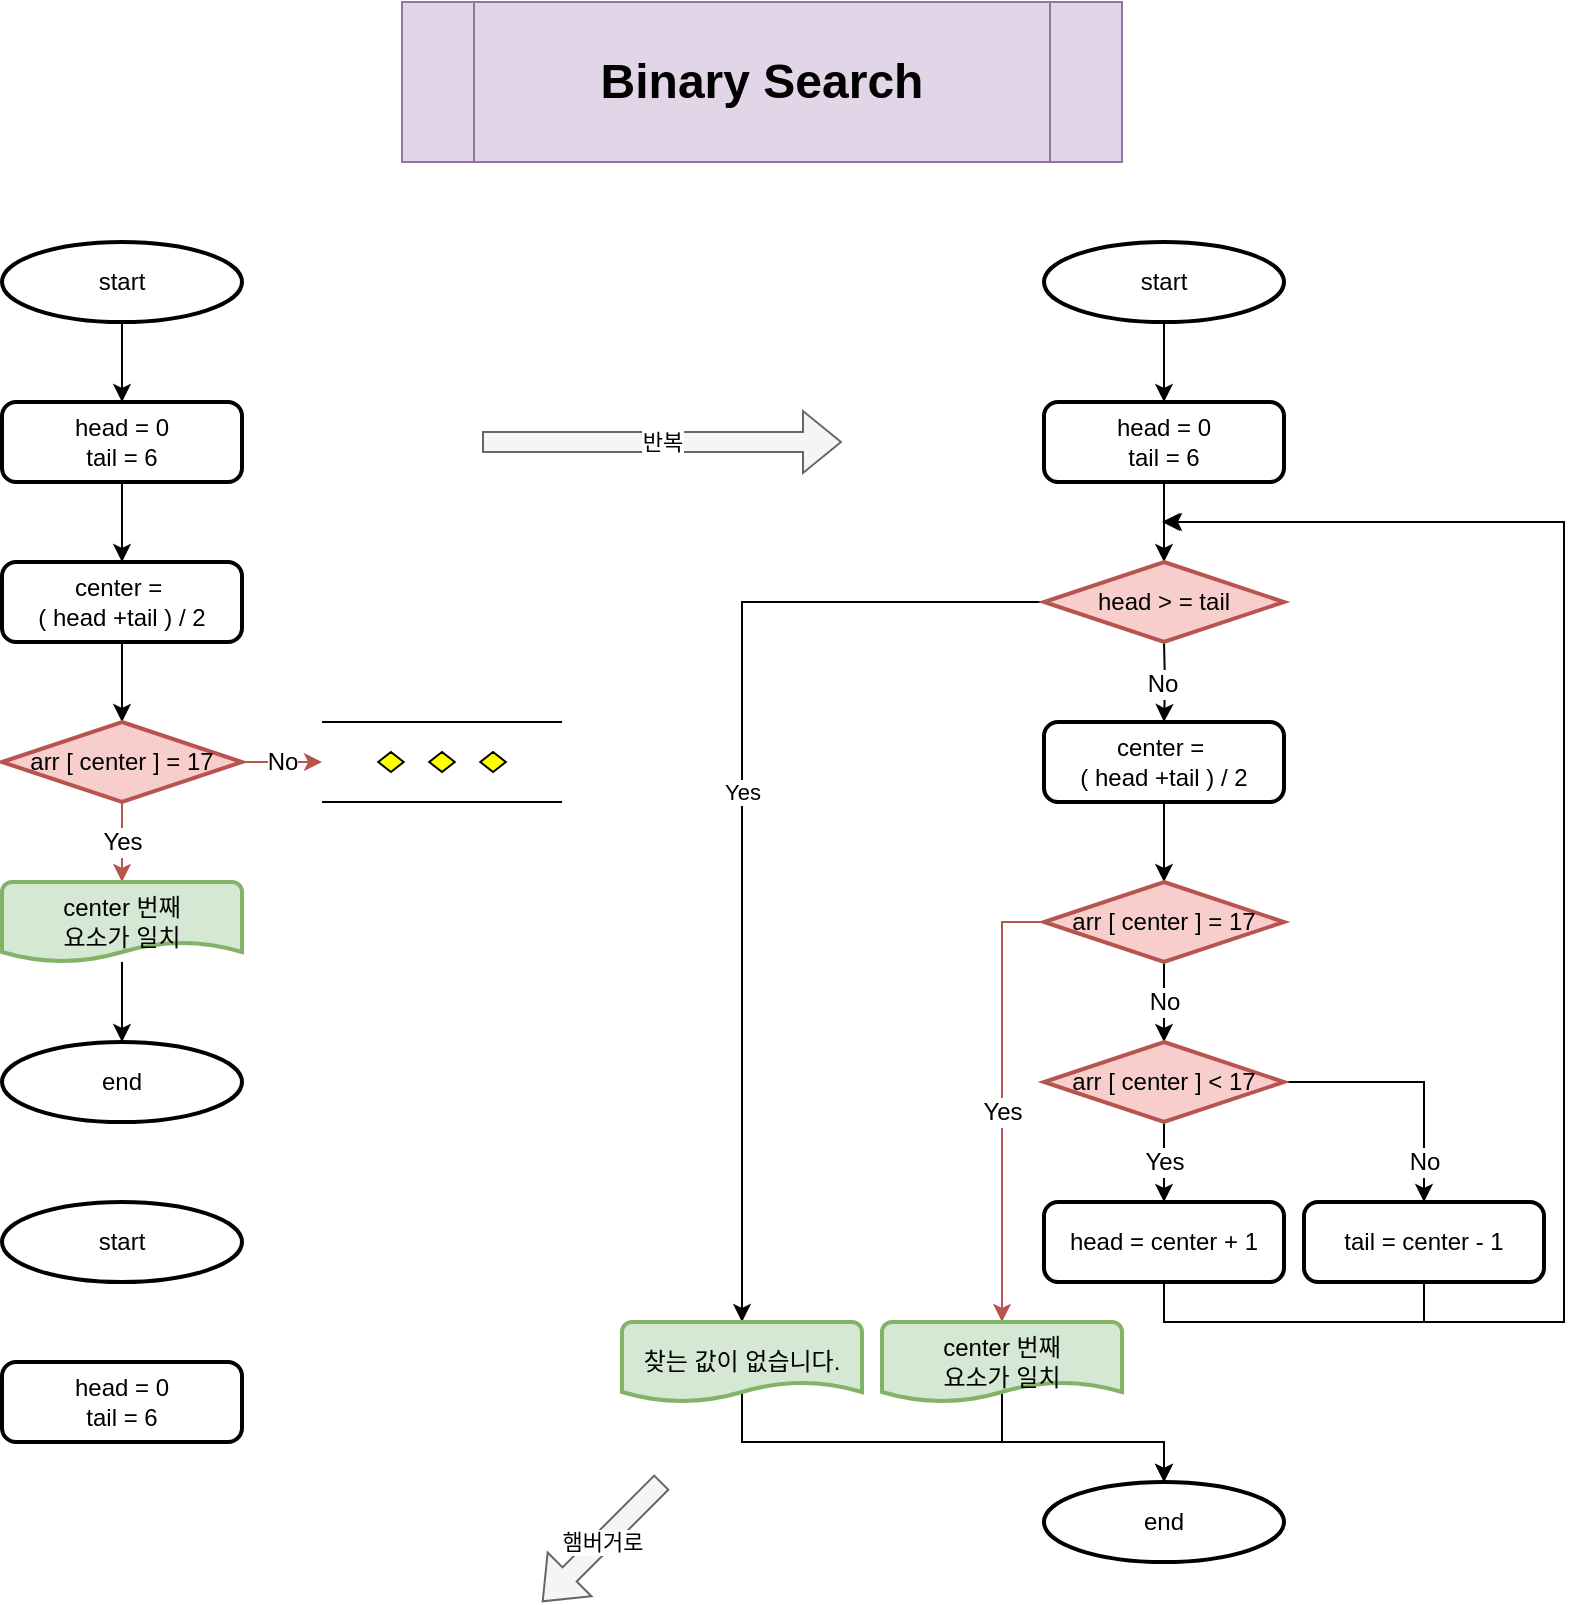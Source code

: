 <mxfile version="19.0.3" type="device"><diagram id="3qnnlM8ZlGHv3xdejWsj" name="Page-1"><mxGraphModel dx="1422" dy="857" grid="1" gridSize="10" guides="1" tooltips="1" connect="1" arrows="1" fold="1" page="1" pageScale="1" pageWidth="850" pageHeight="1100" math="0" shadow="0"><root><mxCell id="0"/><mxCell id="1" parent="0"/><mxCell id="qGrX_HqlAkUogeCEtPhj-1" value="Binary Search" style="shape=process;whiteSpace=wrap;html=1;backgroundOutline=1;fontSize=24;fillColor=#e1d5e7;strokeColor=#9673a6;fontStyle=1" parent="1" vertex="1"><mxGeometry x="240" y="40" width="360" height="80" as="geometry"/></mxCell><mxCell id="qGrX_HqlAkUogeCEtPhj-98" value="" style="edgeStyle=orthogonalEdgeStyle;rounded=0;orthogonalLoop=1;jettySize=auto;html=1;fontSize=12;" parent="1" target="qGrX_HqlAkUogeCEtPhj-84" edge="1"><mxGeometry relative="1" as="geometry"><mxPoint x="100" y="230" as="sourcePoint"/><Array as="points"><mxPoint x="100" y="200"/><mxPoint x="100" y="200"/></Array></mxGeometry></mxCell><mxCell id="qGrX_HqlAkUogeCEtPhj-83" value="start" style="strokeWidth=2;html=1;shape=mxgraph.flowchart.start_1;whiteSpace=wrap;fontSize=12;" parent="1" vertex="1"><mxGeometry x="40" y="160" width="120" height="40" as="geometry"/></mxCell><mxCell id="qGrX_HqlAkUogeCEtPhj-90" value="" style="edgeStyle=orthogonalEdgeStyle;rounded=0;orthogonalLoop=1;jettySize=auto;html=1;fontSize=12;" parent="1" source="qGrX_HqlAkUogeCEtPhj-84" target="qGrX_HqlAkUogeCEtPhj-85" edge="1"><mxGeometry relative="1" as="geometry"/></mxCell><mxCell id="qGrX_HqlAkUogeCEtPhj-84" value="head = 0&lt;br&gt;tail = 6" style="rounded=1;whiteSpace=wrap;html=1;absoluteArcSize=1;arcSize=14;strokeWidth=2;fontSize=12;" parent="1" vertex="1"><mxGeometry x="40" y="240" width="120" height="40" as="geometry"/></mxCell><mxCell id="qGrX_HqlAkUogeCEtPhj-91" value="" style="edgeStyle=orthogonalEdgeStyle;rounded=0;orthogonalLoop=1;jettySize=auto;html=1;fontSize=12;" parent="1" source="qGrX_HqlAkUogeCEtPhj-85" target="qGrX_HqlAkUogeCEtPhj-86" edge="1"><mxGeometry relative="1" as="geometry"/></mxCell><mxCell id="qGrX_HqlAkUogeCEtPhj-85" value="center =&amp;nbsp;&lt;br&gt;( head +tail ) / 2" style="rounded=1;whiteSpace=wrap;html=1;absoluteArcSize=1;arcSize=14;strokeWidth=2;fontSize=12;" parent="1" vertex="1"><mxGeometry x="40" y="320" width="120" height="40" as="geometry"/></mxCell><mxCell id="qGrX_HqlAkUogeCEtPhj-92" value="Yes" style="edgeStyle=orthogonalEdgeStyle;rounded=0;orthogonalLoop=1;jettySize=auto;html=1;fontSize=12;fillColor=#f8cecc;strokeColor=#b85450;" parent="1" source="qGrX_HqlAkUogeCEtPhj-86" target="qGrX_HqlAkUogeCEtPhj-87" edge="1"><mxGeometry relative="1" as="geometry"/></mxCell><mxCell id="qGrX_HqlAkUogeCEtPhj-95" value="No" style="edgeStyle=orthogonalEdgeStyle;rounded=0;orthogonalLoop=1;jettySize=auto;html=1;fontSize=12;fillColor=#f8cecc;strokeColor=#b85450;" parent="1" source="qGrX_HqlAkUogeCEtPhj-86" target="qGrX_HqlAkUogeCEtPhj-94" edge="1"><mxGeometry relative="1" as="geometry"/></mxCell><mxCell id="qGrX_HqlAkUogeCEtPhj-86" value="arr [ center ] = 17" style="strokeWidth=2;html=1;shape=mxgraph.flowchart.decision;whiteSpace=wrap;fontSize=12;fillColor=#f8cecc;strokeColor=#b85450;" parent="1" vertex="1"><mxGeometry x="40" y="400" width="120" height="40" as="geometry"/></mxCell><mxCell id="qGrX_HqlAkUogeCEtPhj-93" value="" style="edgeStyle=orthogonalEdgeStyle;rounded=0;orthogonalLoop=1;jettySize=auto;html=1;fontSize=12;" parent="1" source="qGrX_HqlAkUogeCEtPhj-87" target="qGrX_HqlAkUogeCEtPhj-88" edge="1"><mxGeometry relative="1" as="geometry"/></mxCell><mxCell id="qGrX_HqlAkUogeCEtPhj-87" value="center 번째&lt;br&gt;요소가 일치" style="strokeWidth=2;html=1;shape=mxgraph.flowchart.document2;whiteSpace=wrap;size=0.25;fontSize=12;fillColor=#d5e8d4;strokeColor=#82b366;" parent="1" vertex="1"><mxGeometry x="40" y="480" width="120" height="40" as="geometry"/></mxCell><mxCell id="qGrX_HqlAkUogeCEtPhj-88" value="end" style="strokeWidth=2;html=1;shape=mxgraph.flowchart.start_1;whiteSpace=wrap;fontSize=12;" parent="1" vertex="1"><mxGeometry x="40" y="560" width="120" height="40" as="geometry"/></mxCell><mxCell id="qGrX_HqlAkUogeCEtPhj-94" value="" style="verticalLabelPosition=bottom;verticalAlign=top;html=1;shape=mxgraph.flowchart.parallel_mode;pointerEvents=1;fontSize=12;" parent="1" vertex="1"><mxGeometry x="200" y="400" width="120" height="40" as="geometry"/></mxCell><mxCell id="qGrX_HqlAkUogeCEtPhj-100" value="" style="edgeStyle=orthogonalEdgeStyle;rounded=0;orthogonalLoop=1;jettySize=auto;html=1;fontSize=12;" parent="1" target="qGrX_HqlAkUogeCEtPhj-103" edge="1"><mxGeometry relative="1" as="geometry"><mxPoint x="621" y="230" as="sourcePoint"/><Array as="points"><mxPoint x="621" y="200"/><mxPoint x="621" y="200"/></Array></mxGeometry></mxCell><mxCell id="qGrX_HqlAkUogeCEtPhj-101" value="start" style="strokeWidth=2;html=1;shape=mxgraph.flowchart.start_1;whiteSpace=wrap;fontSize=12;" parent="1" vertex="1"><mxGeometry x="561" y="160" width="120" height="40" as="geometry"/></mxCell><mxCell id="qGrX_HqlAkUogeCEtPhj-102" value="No" style="edgeStyle=orthogonalEdgeStyle;rounded=0;orthogonalLoop=1;jettySize=auto;html=1;fontSize=12;" parent="1" target="qGrX_HqlAkUogeCEtPhj-105" edge="1"><mxGeometry y="-1" relative="1" as="geometry"><mxPoint x="621" y="360" as="sourcePoint"/><mxPoint as="offset"/></mxGeometry></mxCell><mxCell id="5ImZxWb01oGKX1QH_CQG-6" value="" style="edgeStyle=orthogonalEdgeStyle;rounded=0;orthogonalLoop=1;jettySize=auto;html=1;" parent="1" source="qGrX_HqlAkUogeCEtPhj-103" target="5ImZxWb01oGKX1QH_CQG-3" edge="1"><mxGeometry relative="1" as="geometry"/></mxCell><mxCell id="qGrX_HqlAkUogeCEtPhj-103" value="head = 0&lt;br&gt;tail = 6" style="rounded=1;whiteSpace=wrap;html=1;absoluteArcSize=1;arcSize=14;strokeWidth=2;fontSize=12;" parent="1" vertex="1"><mxGeometry x="561" y="240" width="120" height="40" as="geometry"/></mxCell><mxCell id="qGrX_HqlAkUogeCEtPhj-104" value="" style="edgeStyle=orthogonalEdgeStyle;rounded=0;orthogonalLoop=1;jettySize=auto;html=1;fontSize=12;" parent="1" source="qGrX_HqlAkUogeCEtPhj-105" target="qGrX_HqlAkUogeCEtPhj-108" edge="1"><mxGeometry relative="1" as="geometry"/></mxCell><mxCell id="qGrX_HqlAkUogeCEtPhj-105" value="center =&amp;nbsp;&lt;br&gt;( head +tail ) / 2" style="rounded=1;whiteSpace=wrap;html=1;absoluteArcSize=1;arcSize=14;strokeWidth=2;fontSize=12;" parent="1" vertex="1"><mxGeometry x="561" y="400" width="120" height="40" as="geometry"/></mxCell><mxCell id="qGrX_HqlAkUogeCEtPhj-106" value="Yes" style="edgeStyle=orthogonalEdgeStyle;rounded=0;orthogonalLoop=1;jettySize=auto;html=1;fontSize=12;fillColor=#f8cecc;strokeColor=#b85450;" parent="1" source="qGrX_HqlAkUogeCEtPhj-108" target="qGrX_HqlAkUogeCEtPhj-110" edge="1"><mxGeometry x="0.048" relative="1" as="geometry"><mxPoint as="offset"/><Array as="points"><mxPoint x="540" y="500"/></Array></mxGeometry></mxCell><mxCell id="qGrX_HqlAkUogeCEtPhj-118" value="No" style="edgeStyle=orthogonalEdgeStyle;rounded=0;orthogonalLoop=1;jettySize=auto;html=1;fontSize=12;" parent="1" source="qGrX_HqlAkUogeCEtPhj-108" target="qGrX_HqlAkUogeCEtPhj-117" edge="1"><mxGeometry relative="1" as="geometry"/></mxCell><mxCell id="qGrX_HqlAkUogeCEtPhj-108" value="arr [ center ] = 17" style="strokeWidth=2;html=1;shape=mxgraph.flowchart.decision;whiteSpace=wrap;fontSize=12;fillColor=#f8cecc;strokeColor=#b85450;" parent="1" vertex="1"><mxGeometry x="561" y="480" width="120" height="40" as="geometry"/></mxCell><mxCell id="qGrX_HqlAkUogeCEtPhj-123" style="edgeStyle=orthogonalEdgeStyle;rounded=0;orthogonalLoop=1;jettySize=auto;html=1;entryX=0.5;entryY=0;entryDx=0;entryDy=0;entryPerimeter=0;fontSize=12;exitX=0.5;exitY=0.85;exitDx=0;exitDy=0;exitPerimeter=0;" parent="1" source="qGrX_HqlAkUogeCEtPhj-110" target="qGrX_HqlAkUogeCEtPhj-111" edge="1"><mxGeometry relative="1" as="geometry"><Array as="points"><mxPoint x="540" y="760"/><mxPoint x="621" y="760"/></Array></mxGeometry></mxCell><mxCell id="qGrX_HqlAkUogeCEtPhj-110" value="center 번째&lt;br&gt;요소가 일치" style="strokeWidth=2;html=1;shape=mxgraph.flowchart.document2;whiteSpace=wrap;size=0.25;fontSize=12;fillColor=#d5e8d4;strokeColor=#82b366;" parent="1" vertex="1"><mxGeometry x="480" y="700" width="120" height="40" as="geometry"/></mxCell><mxCell id="qGrX_HqlAkUogeCEtPhj-111" value="end" style="strokeWidth=2;html=1;shape=mxgraph.flowchart.start_1;whiteSpace=wrap;fontSize=12;" parent="1" vertex="1"><mxGeometry x="561" y="780" width="120" height="40" as="geometry"/></mxCell><mxCell id="qGrX_HqlAkUogeCEtPhj-115" value="Yes" style="edgeStyle=orthogonalEdgeStyle;rounded=0;orthogonalLoop=1;jettySize=auto;html=1;fontSize=12;startArrow=none;" parent="1" source="qGrX_HqlAkUogeCEtPhj-117" target="qGrX_HqlAkUogeCEtPhj-114" edge="1"><mxGeometry relative="1" as="geometry"><mxPoint x="621" y="600" as="sourcePoint"/></mxGeometry></mxCell><mxCell id="qGrX_HqlAkUogeCEtPhj-121" style="edgeStyle=orthogonalEdgeStyle;rounded=0;orthogonalLoop=1;jettySize=auto;html=1;fontSize=12;" parent="1" source="qGrX_HqlAkUogeCEtPhj-114" edge="1"><mxGeometry relative="1" as="geometry"><mxPoint x="620" y="300" as="targetPoint"/><Array as="points"><mxPoint x="621" y="700"/><mxPoint x="821" y="700"/><mxPoint x="821" y="300"/></Array></mxGeometry></mxCell><mxCell id="qGrX_HqlAkUogeCEtPhj-114" value="head = center + 1" style="rounded=1;whiteSpace=wrap;html=1;absoluteArcSize=1;arcSize=14;strokeWidth=2;fontSize=12;" parent="1" vertex="1"><mxGeometry x="561" y="640" width="120" height="40" as="geometry"/></mxCell><mxCell id="qGrX_HqlAkUogeCEtPhj-120" value="No" style="edgeStyle=orthogonalEdgeStyle;rounded=0;orthogonalLoop=1;jettySize=auto;html=1;entryX=0.5;entryY=0;entryDx=0;entryDy=0;fontSize=12;" parent="1" source="qGrX_HqlAkUogeCEtPhj-117" target="qGrX_HqlAkUogeCEtPhj-119" edge="1"><mxGeometry x="0.692" relative="1" as="geometry"><mxPoint as="offset"/></mxGeometry></mxCell><mxCell id="qGrX_HqlAkUogeCEtPhj-125" style="edgeStyle=orthogonalEdgeStyle;rounded=0;orthogonalLoop=1;jettySize=auto;html=1;fontSize=12;" parent="1" source="qGrX_HqlAkUogeCEtPhj-119" edge="1"><mxGeometry relative="1" as="geometry"><mxPoint x="621" y="300" as="targetPoint"/><Array as="points"><mxPoint x="751" y="700"/><mxPoint x="821" y="700"/><mxPoint x="821" y="300"/></Array></mxGeometry></mxCell><mxCell id="qGrX_HqlAkUogeCEtPhj-119" value="tail = center - 1" style="rounded=1;whiteSpace=wrap;html=1;absoluteArcSize=1;arcSize=14;strokeWidth=2;fontSize=12;" parent="1" vertex="1"><mxGeometry x="691" y="640" width="120" height="40" as="geometry"/></mxCell><mxCell id="5ImZxWb01oGKX1QH_CQG-1" value="start" style="strokeWidth=2;html=1;shape=mxgraph.flowchart.start_1;whiteSpace=wrap;fontSize=12;" parent="1" vertex="1"><mxGeometry x="40" y="640" width="120" height="40" as="geometry"/></mxCell><mxCell id="5ImZxWb01oGKX1QH_CQG-2" value="head = 0&lt;br&gt;tail = 6" style="rounded=1;whiteSpace=wrap;html=1;absoluteArcSize=1;arcSize=14;strokeWidth=2;fontSize=12;" parent="1" vertex="1"><mxGeometry x="40" y="720" width="120" height="40" as="geometry"/></mxCell><mxCell id="5ImZxWb01oGKX1QH_CQG-8" value="Yes" style="edgeStyle=orthogonalEdgeStyle;rounded=0;orthogonalLoop=1;jettySize=auto;html=1;entryX=0.5;entryY=0;entryDx=0;entryDy=0;entryPerimeter=0;" parent="1" source="5ImZxWb01oGKX1QH_CQG-3" target="5ImZxWb01oGKX1QH_CQG-10" edge="1"><mxGeometry x="-0.038" relative="1" as="geometry"><Array as="points"><mxPoint x="410" y="340"/></Array><mxPoint as="offset"/></mxGeometry></mxCell><mxCell id="5ImZxWb01oGKX1QH_CQG-3" value="head &amp;gt; = tail" style="strokeWidth=2;html=1;shape=mxgraph.flowchart.decision;whiteSpace=wrap;fontSize=12;fillColor=#f8cecc;strokeColor=#b85450;" parent="1" vertex="1"><mxGeometry x="561" y="320" width="120" height="40" as="geometry"/></mxCell><mxCell id="qGrX_HqlAkUogeCEtPhj-117" value="arr [ center ] &amp;lt; 17" style="strokeWidth=2;html=1;shape=mxgraph.flowchart.decision;whiteSpace=wrap;fontSize=12;fillColor=#f8cecc;strokeColor=#b85450;" parent="1" vertex="1"><mxGeometry x="561" y="560" width="120" height="40" as="geometry"/></mxCell><mxCell id="5ImZxWb01oGKX1QH_CQG-9" value="" style="edgeStyle=orthogonalEdgeStyle;rounded=0;orthogonalLoop=1;jettySize=auto;html=1;fontSize=12;endArrow=none;" parent="1" target="qGrX_HqlAkUogeCEtPhj-117" edge="1"><mxGeometry relative="1" as="geometry"><mxPoint x="621" y="600" as="sourcePoint"/><mxPoint x="621" y="720" as="targetPoint"/><Array as="points"><mxPoint x="621" y="600"/><mxPoint x="621" y="600"/></Array></mxGeometry></mxCell><mxCell id="5ImZxWb01oGKX1QH_CQG-11" style="edgeStyle=orthogonalEdgeStyle;rounded=0;orthogonalLoop=1;jettySize=auto;html=1;entryX=0.5;entryY=0;entryDx=0;entryDy=0;entryPerimeter=0;exitX=0.5;exitY=0.85;exitDx=0;exitDy=0;exitPerimeter=0;" parent="1" source="5ImZxWb01oGKX1QH_CQG-10" target="qGrX_HqlAkUogeCEtPhj-111" edge="1"><mxGeometry relative="1" as="geometry"><Array as="points"><mxPoint x="410" y="760"/><mxPoint x="621" y="760"/></Array></mxGeometry></mxCell><mxCell id="5ImZxWb01oGKX1QH_CQG-10" value="찾는 값이 없습니다." style="strokeWidth=2;html=1;shape=mxgraph.flowchart.document2;whiteSpace=wrap;size=0.25;fontSize=12;fillColor=#d5e8d4;strokeColor=#82b366;" parent="1" vertex="1"><mxGeometry x="350" y="700" width="120" height="40" as="geometry"/></mxCell><mxCell id="YN6h5bryxCteElOUIOt1-1" value="반복" style="shape=flexArrow;endArrow=classic;html=1;rounded=0;fillColor=#f5f5f5;strokeColor=#666666;" parent="1" edge="1"><mxGeometry width="50" height="50" relative="1" as="geometry"><mxPoint x="280" y="260" as="sourcePoint"/><mxPoint x="460" y="260" as="targetPoint"/></mxGeometry></mxCell><mxCell id="YN6h5bryxCteElOUIOt1-2" value="햄버거로" style="shape=flexArrow;endArrow=classic;html=1;rounded=0;fillColor=#f5f5f5;strokeColor=#666666;" parent="1" edge="1"><mxGeometry width="50" height="50" relative="1" as="geometry"><mxPoint x="370" y="780" as="sourcePoint"/><mxPoint x="310" y="840" as="targetPoint"/></mxGeometry></mxCell></root></mxGraphModel></diagram></mxfile>